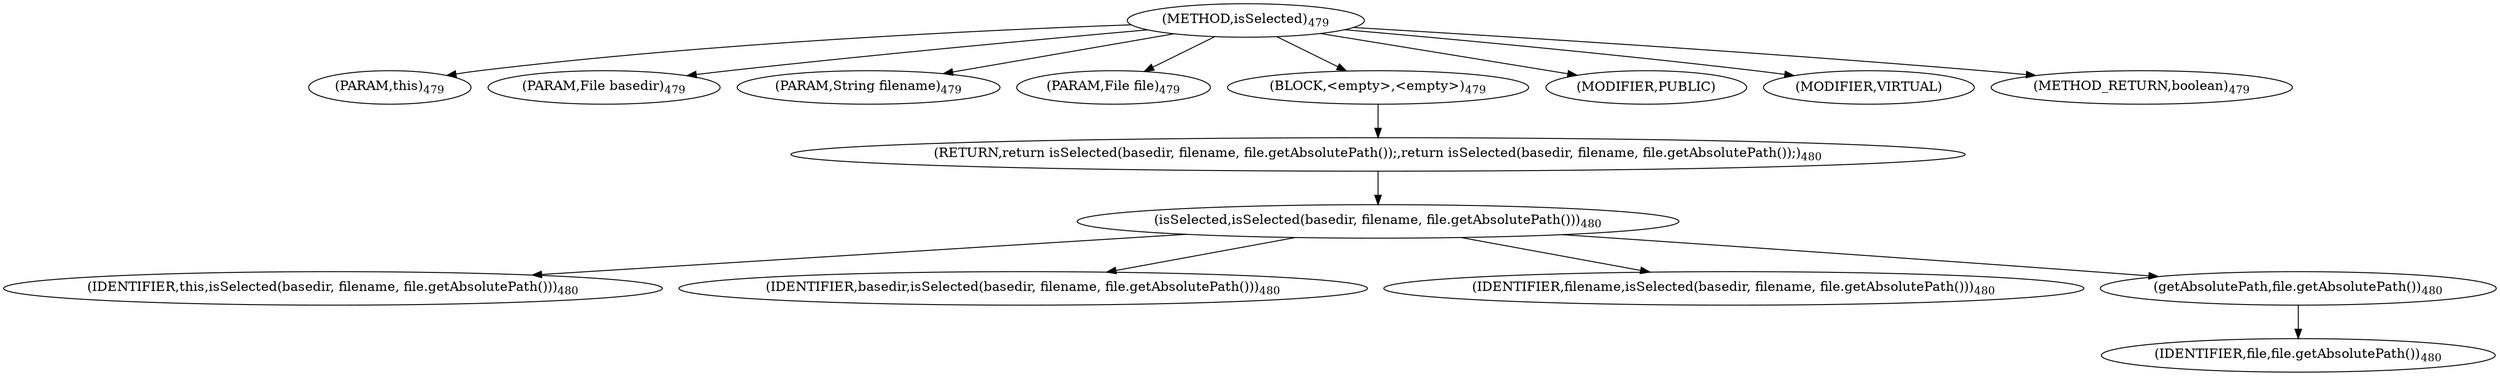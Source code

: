 digraph "isSelected" {  
"897" [label = <(METHOD,isSelected)<SUB>479</SUB>> ]
"37" [label = <(PARAM,this)<SUB>479</SUB>> ]
"898" [label = <(PARAM,File basedir)<SUB>479</SUB>> ]
"899" [label = <(PARAM,String filename)<SUB>479</SUB>> ]
"900" [label = <(PARAM,File file)<SUB>479</SUB>> ]
"901" [label = <(BLOCK,&lt;empty&gt;,&lt;empty&gt;)<SUB>479</SUB>> ]
"902" [label = <(RETURN,return isSelected(basedir, filename, file.getAbsolutePath());,return isSelected(basedir, filename, file.getAbsolutePath());)<SUB>480</SUB>> ]
"903" [label = <(isSelected,isSelected(basedir, filename, file.getAbsolutePath()))<SUB>480</SUB>> ]
"36" [label = <(IDENTIFIER,this,isSelected(basedir, filename, file.getAbsolutePath()))<SUB>480</SUB>> ]
"904" [label = <(IDENTIFIER,basedir,isSelected(basedir, filename, file.getAbsolutePath()))<SUB>480</SUB>> ]
"905" [label = <(IDENTIFIER,filename,isSelected(basedir, filename, file.getAbsolutePath()))<SUB>480</SUB>> ]
"906" [label = <(getAbsolutePath,file.getAbsolutePath())<SUB>480</SUB>> ]
"907" [label = <(IDENTIFIER,file,file.getAbsolutePath())<SUB>480</SUB>> ]
"908" [label = <(MODIFIER,PUBLIC)> ]
"909" [label = <(MODIFIER,VIRTUAL)> ]
"910" [label = <(METHOD_RETURN,boolean)<SUB>479</SUB>> ]
  "897" -> "37" 
  "897" -> "898" 
  "897" -> "899" 
  "897" -> "900" 
  "897" -> "901" 
  "897" -> "908" 
  "897" -> "909" 
  "897" -> "910" 
  "901" -> "902" 
  "902" -> "903" 
  "903" -> "36" 
  "903" -> "904" 
  "903" -> "905" 
  "903" -> "906" 
  "906" -> "907" 
}
